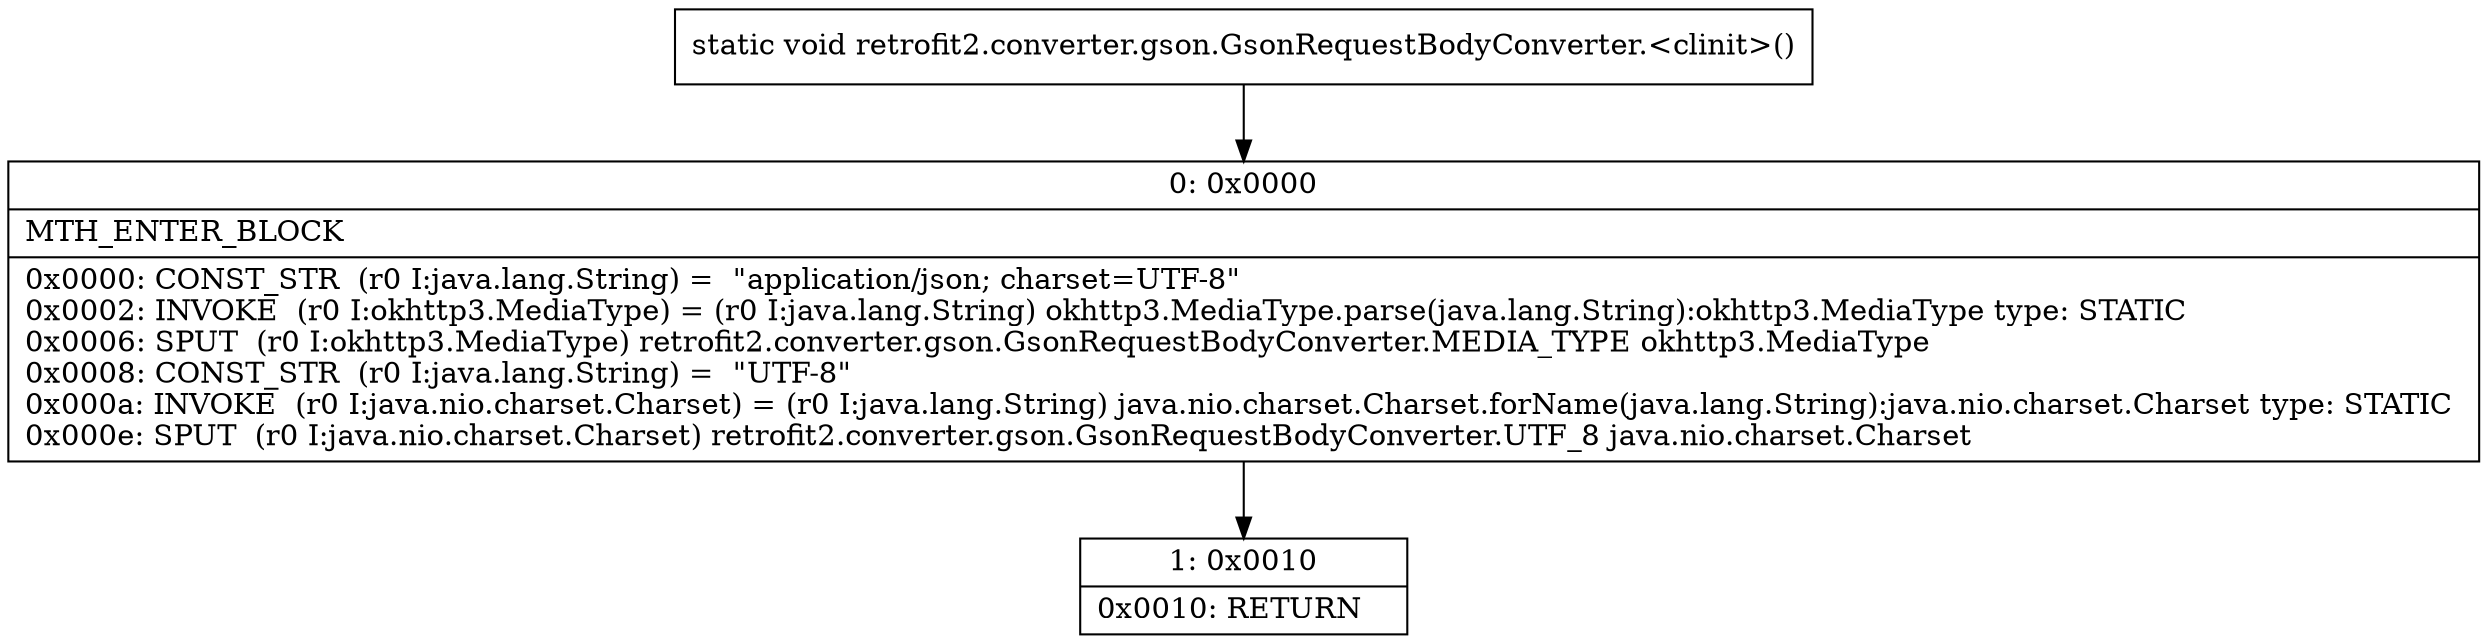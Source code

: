 digraph "CFG forretrofit2.converter.gson.GsonRequestBodyConverter.\<clinit\>()V" {
Node_0 [shape=record,label="{0\:\ 0x0000|MTH_ENTER_BLOCK\l|0x0000: CONST_STR  (r0 I:java.lang.String) =  \"application\/json; charset=UTF\-8\" \l0x0002: INVOKE  (r0 I:okhttp3.MediaType) = (r0 I:java.lang.String) okhttp3.MediaType.parse(java.lang.String):okhttp3.MediaType type: STATIC \l0x0006: SPUT  (r0 I:okhttp3.MediaType) retrofit2.converter.gson.GsonRequestBodyConverter.MEDIA_TYPE okhttp3.MediaType \l0x0008: CONST_STR  (r0 I:java.lang.String) =  \"UTF\-8\" \l0x000a: INVOKE  (r0 I:java.nio.charset.Charset) = (r0 I:java.lang.String) java.nio.charset.Charset.forName(java.lang.String):java.nio.charset.Charset type: STATIC \l0x000e: SPUT  (r0 I:java.nio.charset.Charset) retrofit2.converter.gson.GsonRequestBodyConverter.UTF_8 java.nio.charset.Charset \l}"];
Node_1 [shape=record,label="{1\:\ 0x0010|0x0010: RETURN   \l}"];
MethodNode[shape=record,label="{static void retrofit2.converter.gson.GsonRequestBodyConverter.\<clinit\>() }"];
MethodNode -> Node_0;
Node_0 -> Node_1;
}

